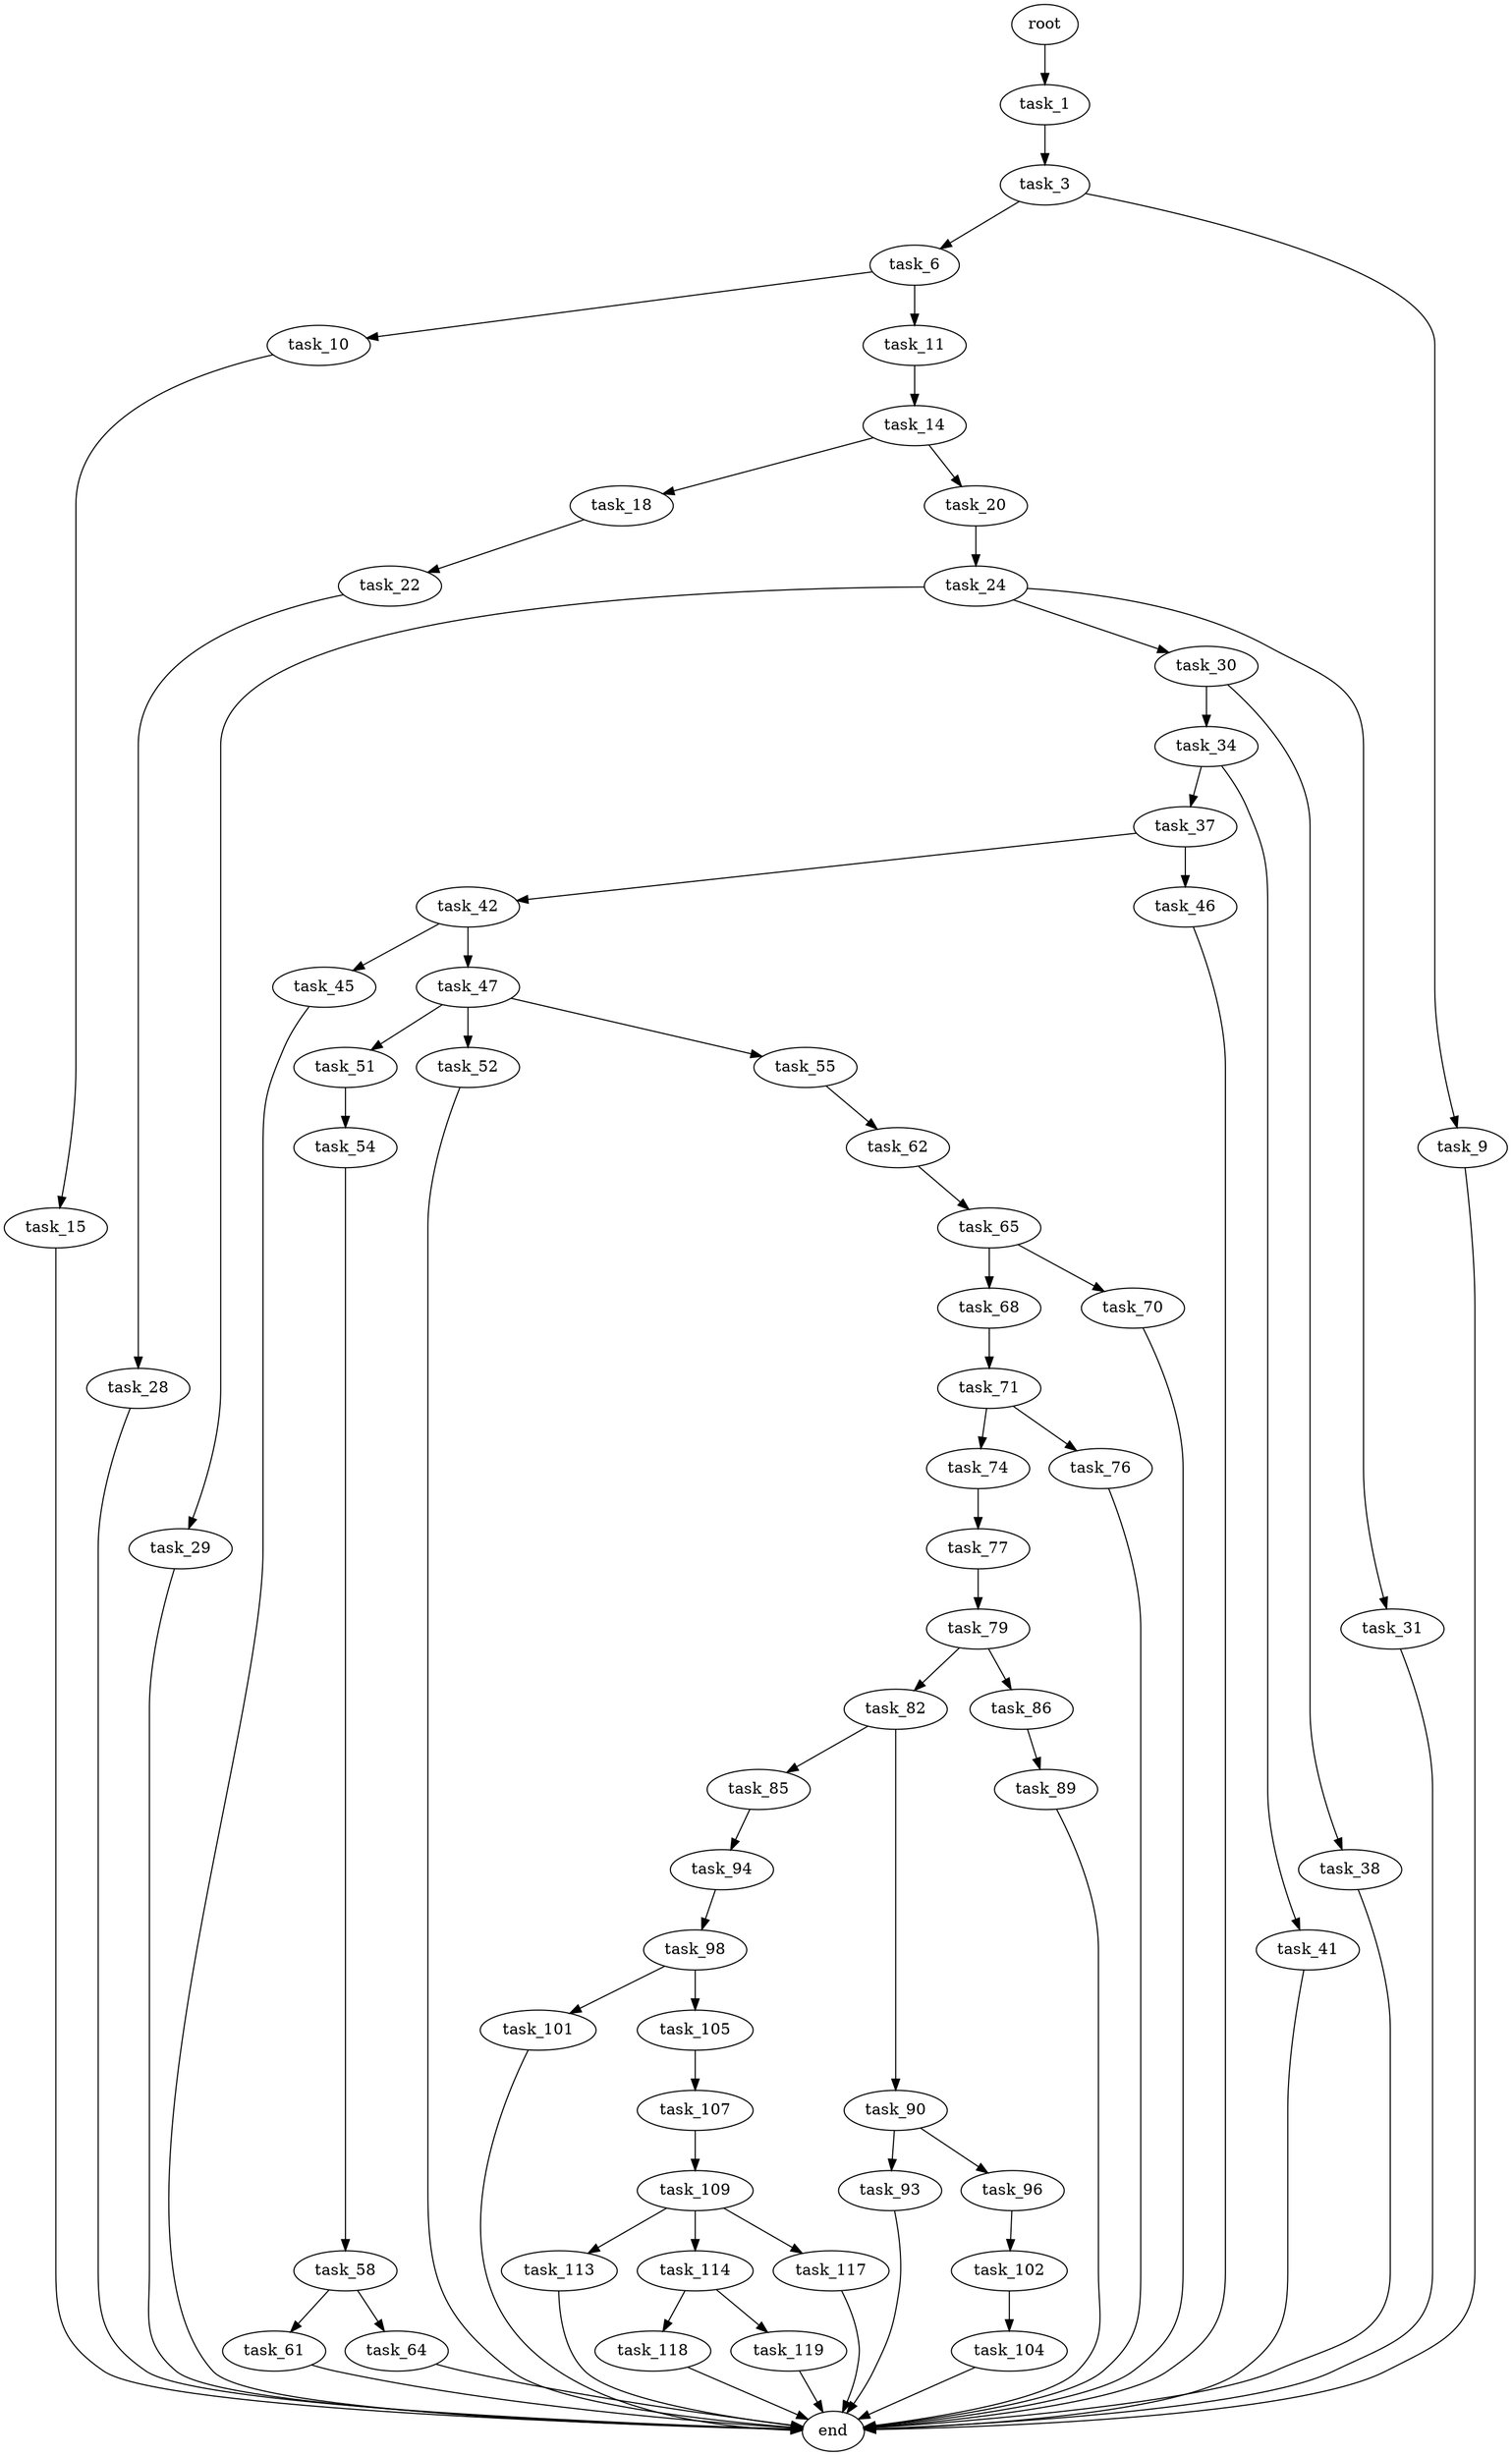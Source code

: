 digraph G {
  root [size="0.000000"];
  task_1 [size="2089214870.000000"];
  task_3 [size="1348945550.000000"];
  task_6 [size="27876693196.000000"];
  task_9 [size="8589934592.000000"];
  task_10 [size="14055355740.000000"];
  task_11 [size="90029587993.000000"];
  end [size="0.000000"];
  task_15 [size="351448757859.000000"];
  task_14 [size="2912178605.000000"];
  task_18 [size="28397837428.000000"];
  task_20 [size="134217728000.000000"];
  task_22 [size="231928233984.000000"];
  task_24 [size="28991029248.000000"];
  task_28 [size="15328407892.000000"];
  task_29 [size="1073741824000.000000"];
  task_30 [size="712125362859.000000"];
  task_31 [size="8971422941.000000"];
  task_34 [size="85688851394.000000"];
  task_38 [size="348189223.000000"];
  task_37 [size="73785644438.000000"];
  task_41 [size="549755813888.000000"];
  task_42 [size="84302449584.000000"];
  task_46 [size="85902601788.000000"];
  task_45 [size="442058812807.000000"];
  task_47 [size="4631899794.000000"];
  task_51 [size="17901194041.000000"];
  task_52 [size="736035408574.000000"];
  task_55 [size="12399901575.000000"];
  task_54 [size="33516819879.000000"];
  task_58 [size="14532286508.000000"];
  task_62 [size="52316179984.000000"];
  task_61 [size="281704036198.000000"];
  task_64 [size="21655196448.000000"];
  task_65 [size="164747774712.000000"];
  task_68 [size="28991029248.000000"];
  task_70 [size="2362330450.000000"];
  task_71 [size="430436794941.000000"];
  task_74 [size="22236407176.000000"];
  task_76 [size="421361395531.000000"];
  task_77 [size="782757789696.000000"];
  task_79 [size="47462469212.000000"];
  task_82 [size="44726488697.000000"];
  task_86 [size="7630873616.000000"];
  task_85 [size="204328489018.000000"];
  task_90 [size="231928233984.000000"];
  task_94 [size="774483638618.000000"];
  task_89 [size="8589934592.000000"];
  task_93 [size="782757789696.000000"];
  task_96 [size="25667442609.000000"];
  task_98 [size="28991029248.000000"];
  task_102 [size="46776587594.000000"];
  task_101 [size="32171032513.000000"];
  task_105 [size="68719476736.000000"];
  task_104 [size="368293445632.000000"];
  task_107 [size="5706831036.000000"];
  task_109 [size="2447609642.000000"];
  task_113 [size="551528417180.000000"];
  task_114 [size="549755813888.000000"];
  task_117 [size="26631426434.000000"];
  task_118 [size="107542987632.000000"];
  task_119 [size="549755813888.000000"];

  root -> task_1 [size="1.000000"];
  task_1 -> task_3 [size="134217728.000000"];
  task_3 -> task_6 [size="33554432.000000"];
  task_3 -> task_9 [size="33554432.000000"];
  task_6 -> task_10 [size="33554432.000000"];
  task_6 -> task_11 [size="33554432.000000"];
  task_9 -> end [size="1.000000"];
  task_10 -> task_15 [size="679477248.000000"];
  task_11 -> task_14 [size="411041792.000000"];
  task_15 -> end [size="1.000000"];
  task_14 -> task_18 [size="75497472.000000"];
  task_14 -> task_20 [size="75497472.000000"];
  task_18 -> task_22 [size="75497472.000000"];
  task_20 -> task_24 [size="209715200.000000"];
  task_22 -> task_28 [size="301989888.000000"];
  task_24 -> task_29 [size="75497472.000000"];
  task_24 -> task_30 [size="75497472.000000"];
  task_24 -> task_31 [size="75497472.000000"];
  task_28 -> end [size="1.000000"];
  task_29 -> end [size="1.000000"];
  task_30 -> task_34 [size="679477248.000000"];
  task_30 -> task_38 [size="679477248.000000"];
  task_31 -> end [size="1.000000"];
  task_34 -> task_37 [size="209715200.000000"];
  task_34 -> task_41 [size="209715200.000000"];
  task_38 -> end [size="1.000000"];
  task_37 -> task_42 [size="75497472.000000"];
  task_37 -> task_46 [size="75497472.000000"];
  task_41 -> end [size="1.000000"];
  task_42 -> task_45 [size="134217728.000000"];
  task_42 -> task_47 [size="134217728.000000"];
  task_46 -> end [size="1.000000"];
  task_45 -> end [size="1.000000"];
  task_47 -> task_51 [size="209715200.000000"];
  task_47 -> task_52 [size="209715200.000000"];
  task_47 -> task_55 [size="209715200.000000"];
  task_51 -> task_54 [size="301989888.000000"];
  task_52 -> end [size="1.000000"];
  task_55 -> task_62 [size="679477248.000000"];
  task_54 -> task_58 [size="75497472.000000"];
  task_58 -> task_61 [size="75497472.000000"];
  task_58 -> task_64 [size="75497472.000000"];
  task_62 -> task_65 [size="838860800.000000"];
  task_61 -> end [size="1.000000"];
  task_64 -> end [size="1.000000"];
  task_65 -> task_68 [size="134217728.000000"];
  task_65 -> task_70 [size="134217728.000000"];
  task_68 -> task_71 [size="75497472.000000"];
  task_70 -> end [size="1.000000"];
  task_71 -> task_74 [size="301989888.000000"];
  task_71 -> task_76 [size="301989888.000000"];
  task_74 -> task_77 [size="536870912.000000"];
  task_76 -> end [size="1.000000"];
  task_77 -> task_79 [size="679477248.000000"];
  task_79 -> task_82 [size="838860800.000000"];
  task_79 -> task_86 [size="838860800.000000"];
  task_82 -> task_85 [size="33554432.000000"];
  task_82 -> task_90 [size="33554432.000000"];
  task_86 -> task_89 [size="301989888.000000"];
  task_85 -> task_94 [size="209715200.000000"];
  task_90 -> task_93 [size="301989888.000000"];
  task_90 -> task_96 [size="301989888.000000"];
  task_94 -> task_98 [size="838860800.000000"];
  task_89 -> end [size="1.000000"];
  task_93 -> end [size="1.000000"];
  task_96 -> task_102 [size="411041792.000000"];
  task_98 -> task_101 [size="75497472.000000"];
  task_98 -> task_105 [size="75497472.000000"];
  task_102 -> task_104 [size="33554432.000000"];
  task_101 -> end [size="1.000000"];
  task_105 -> task_107 [size="134217728.000000"];
  task_104 -> end [size="1.000000"];
  task_107 -> task_109 [size="134217728.000000"];
  task_109 -> task_113 [size="75497472.000000"];
  task_109 -> task_114 [size="75497472.000000"];
  task_109 -> task_117 [size="75497472.000000"];
  task_113 -> end [size="1.000000"];
  task_114 -> task_118 [size="536870912.000000"];
  task_114 -> task_119 [size="536870912.000000"];
  task_117 -> end [size="1.000000"];
  task_118 -> end [size="1.000000"];
  task_119 -> end [size="1.000000"];
}

